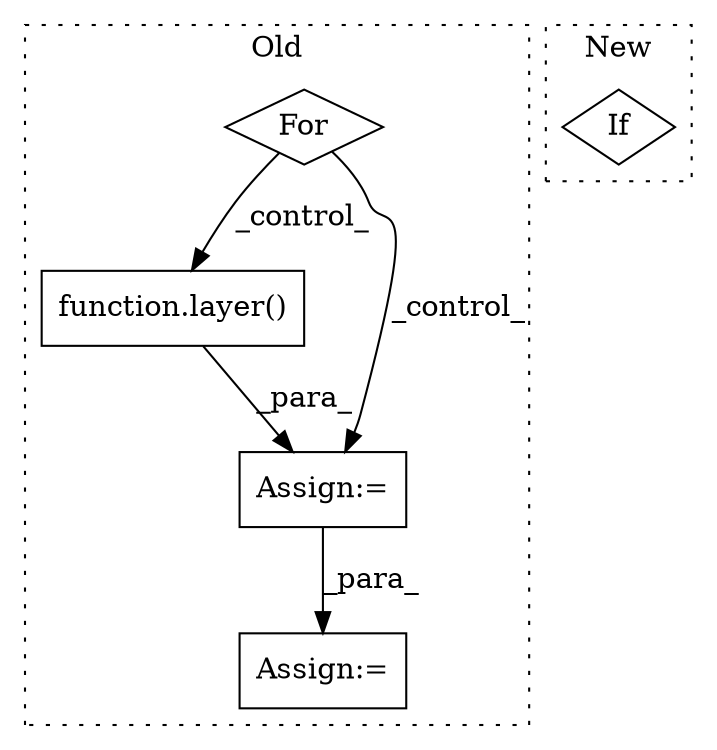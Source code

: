 digraph G {
subgraph cluster0 {
1 [label="function.layer()" a="75" s="9894,9901" l="6,1" shape="box"];
3 [label="Assign:=" a="68" s="9891" l="3" shape="box"];
4 [label="For" a="107" s="9747,9768" l="4,14" shape="diamond"];
5 [label="Assign:=" a="68" s="10089" l="3" shape="box"];
label = "Old";
style="dotted";
}
subgraph cluster1 {
2 [label="If" a="96" s="8518,8543" l="3,18" shape="diamond"];
label = "New";
style="dotted";
}
1 -> 3 [label="_para_"];
3 -> 5 [label="_para_"];
4 -> 1 [label="_control_"];
4 -> 3 [label="_control_"];
}